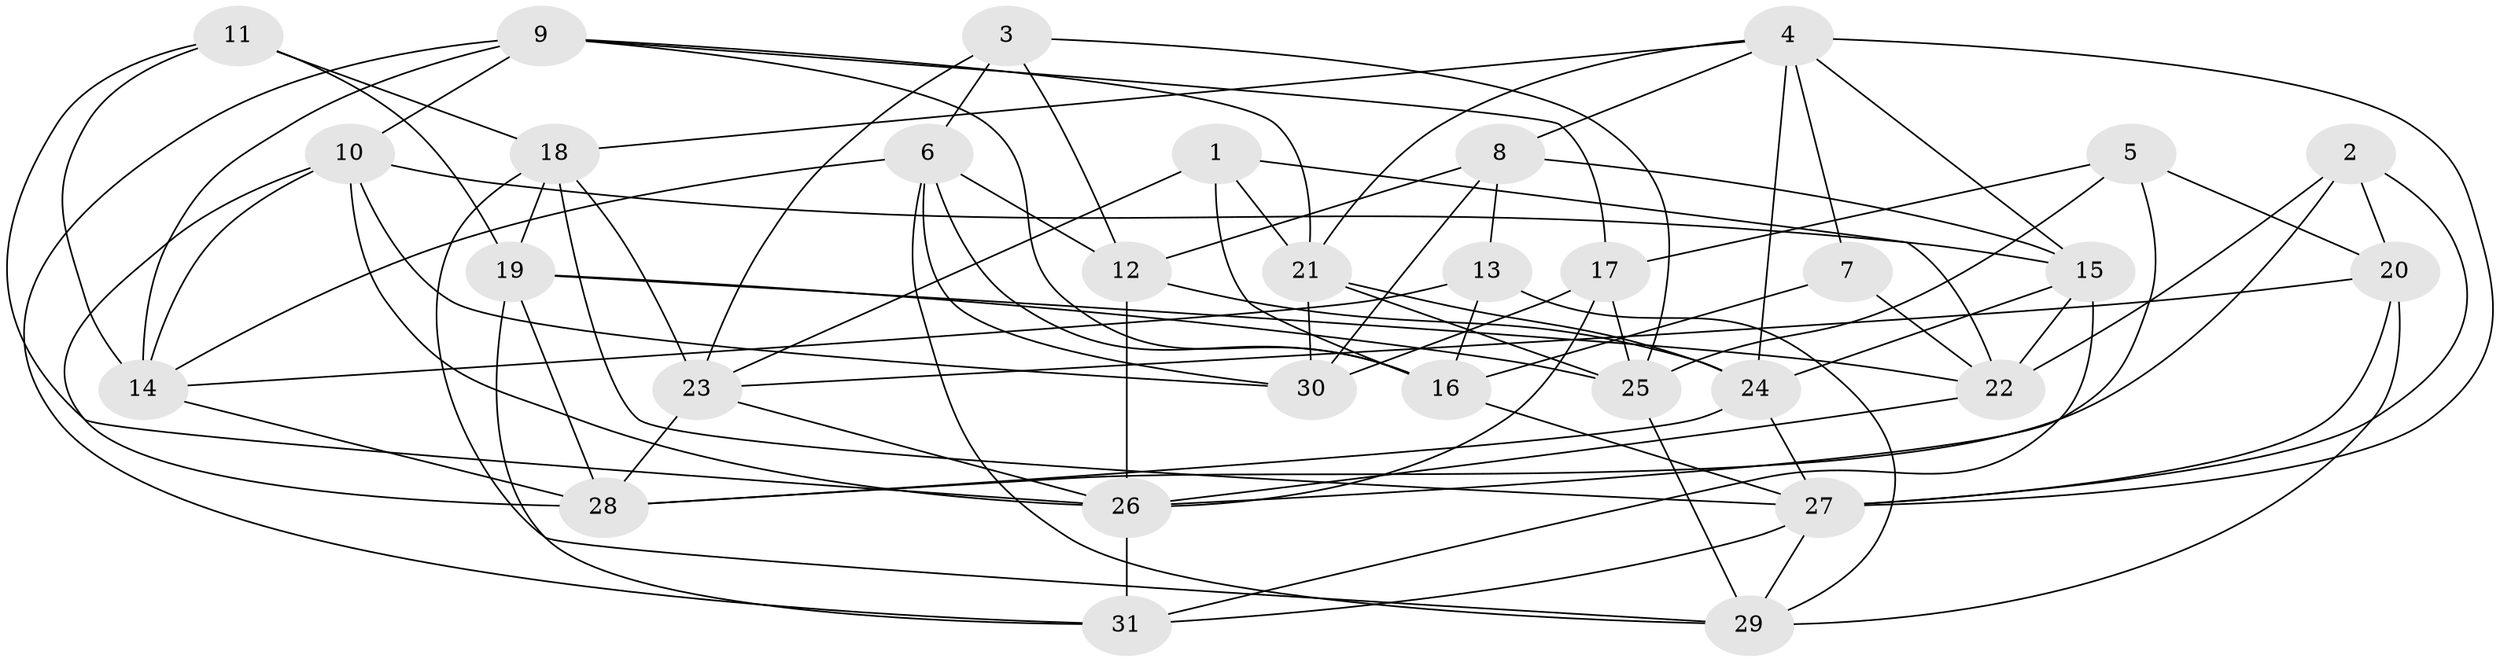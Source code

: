 // original degree distribution, {4: 1.0}
// Generated by graph-tools (version 1.1) at 2025/26/03/09/25 03:26:50]
// undirected, 31 vertices, 85 edges
graph export_dot {
graph [start="1"]
  node [color=gray90,style=filled];
  1;
  2;
  3;
  4;
  5;
  6;
  7;
  8;
  9;
  10;
  11;
  12;
  13;
  14;
  15;
  16;
  17;
  18;
  19;
  20;
  21;
  22;
  23;
  24;
  25;
  26;
  27;
  28;
  29;
  30;
  31;
  1 -- 16 [weight=1.0];
  1 -- 21 [weight=1.0];
  1 -- 22 [weight=1.0];
  1 -- 23 [weight=1.0];
  2 -- 20 [weight=1.0];
  2 -- 22 [weight=1.0];
  2 -- 27 [weight=1.0];
  2 -- 28 [weight=1.0];
  3 -- 6 [weight=1.0];
  3 -- 12 [weight=1.0];
  3 -- 23 [weight=1.0];
  3 -- 25 [weight=1.0];
  4 -- 7 [weight=2.0];
  4 -- 8 [weight=2.0];
  4 -- 15 [weight=1.0];
  4 -- 18 [weight=1.0];
  4 -- 21 [weight=1.0];
  4 -- 24 [weight=1.0];
  4 -- 27 [weight=2.0];
  5 -- 17 [weight=1.0];
  5 -- 20 [weight=1.0];
  5 -- 25 [weight=1.0];
  5 -- 26 [weight=1.0];
  6 -- 12 [weight=1.0];
  6 -- 14 [weight=1.0];
  6 -- 16 [weight=1.0];
  6 -- 29 [weight=1.0];
  6 -- 30 [weight=1.0];
  7 -- 16 [weight=1.0];
  7 -- 22 [weight=1.0];
  8 -- 12 [weight=1.0];
  8 -- 13 [weight=1.0];
  8 -- 15 [weight=1.0];
  8 -- 30 [weight=1.0];
  9 -- 10 [weight=1.0];
  9 -- 14 [weight=1.0];
  9 -- 16 [weight=1.0];
  9 -- 17 [weight=1.0];
  9 -- 21 [weight=1.0];
  9 -- 31 [weight=1.0];
  10 -- 14 [weight=1.0];
  10 -- 15 [weight=1.0];
  10 -- 26 [weight=1.0];
  10 -- 28 [weight=1.0];
  10 -- 30 [weight=1.0];
  11 -- 14 [weight=1.0];
  11 -- 18 [weight=1.0];
  11 -- 19 [weight=1.0];
  11 -- 26 [weight=1.0];
  12 -- 24 [weight=1.0];
  12 -- 26 [weight=2.0];
  13 -- 14 [weight=1.0];
  13 -- 16 [weight=1.0];
  13 -- 29 [weight=1.0];
  14 -- 28 [weight=1.0];
  15 -- 22 [weight=1.0];
  15 -- 24 [weight=1.0];
  15 -- 31 [weight=1.0];
  16 -- 27 [weight=1.0];
  17 -- 25 [weight=1.0];
  17 -- 26 [weight=1.0];
  17 -- 30 [weight=2.0];
  18 -- 19 [weight=1.0];
  18 -- 23 [weight=1.0];
  18 -- 27 [weight=1.0];
  18 -- 29 [weight=1.0];
  19 -- 22 [weight=1.0];
  19 -- 25 [weight=1.0];
  19 -- 28 [weight=1.0];
  19 -- 31 [weight=1.0];
  20 -- 23 [weight=1.0];
  20 -- 27 [weight=2.0];
  20 -- 29 [weight=1.0];
  21 -- 24 [weight=1.0];
  21 -- 25 [weight=1.0];
  21 -- 30 [weight=1.0];
  22 -- 26 [weight=1.0];
  23 -- 26 [weight=1.0];
  23 -- 28 [weight=1.0];
  24 -- 27 [weight=1.0];
  24 -- 28 [weight=1.0];
  25 -- 29 [weight=1.0];
  26 -- 31 [weight=2.0];
  27 -- 29 [weight=1.0];
  27 -- 31 [weight=1.0];
}
